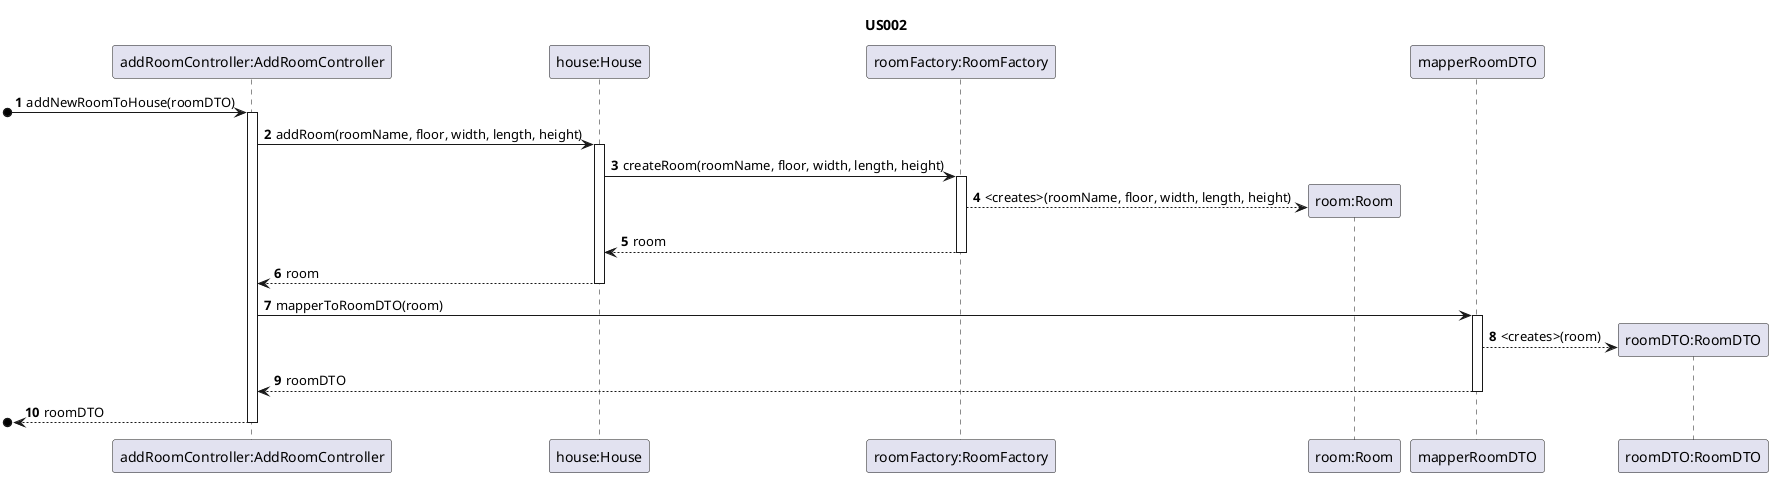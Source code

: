 @startuml


autonumber

title US002

/'As an Administrator, I want to add a new room to the house, in order to
  configure it (name, house floor and dimensions).'/

participant "addRoomController:AddRoomController" as ARC
participant "house:House" as H
participant "roomFactory:RoomFactory" as RF
participant "room:Room" as R
participant "mapperRoomDTO" as M
participant "roomDTO:RoomDTO" as DTO

[o-> ARC: addNewRoomToHouse(roomDTO)
activate ARC
ARC -> H: addRoom(roomName, floor, width, length, height)
activate H
H -> RF: createRoom(roomName, floor, width, length, height)
activate RF
RF --> R**: <creates>(roomName, floor, width, length, height)
H <-- RF: room
deactivate RF
H --> ARC: room
deactivate H
ARC -> M: mapperToRoomDTO(room)
activate M
M --> DTO**: <creates>(room)
M --> ARC: roomDTO
deactivate M
[o<--ARC: roomDTO
deactivate ARC




@enduml